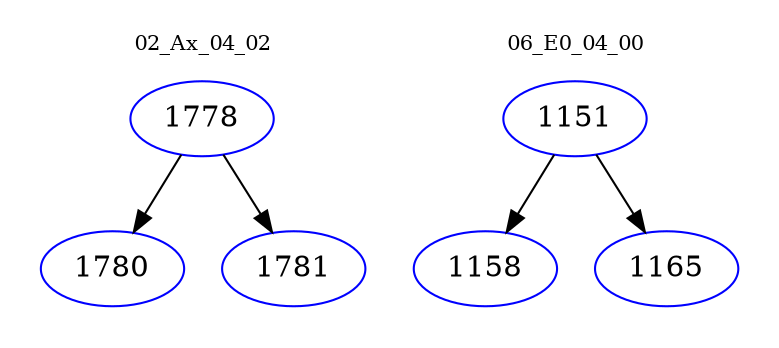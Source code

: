 digraph{
subgraph cluster_0 {
color = white
label = "02_Ax_04_02";
fontsize=10;
T0_1778 [label="1778", color="blue"]
T0_1778 -> T0_1780 [color="black"]
T0_1780 [label="1780", color="blue"]
T0_1778 -> T0_1781 [color="black"]
T0_1781 [label="1781", color="blue"]
}
subgraph cluster_1 {
color = white
label = "06_E0_04_00";
fontsize=10;
T1_1151 [label="1151", color="blue"]
T1_1151 -> T1_1158 [color="black"]
T1_1158 [label="1158", color="blue"]
T1_1151 -> T1_1165 [color="black"]
T1_1165 [label="1165", color="blue"]
}
}
